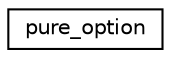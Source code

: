 digraph "Graphical Class Hierarchy"
{
 // LATEX_PDF_SIZE
  edge [fontname="Helvetica",fontsize="10",labelfontname="Helvetica",labelfontsize="10"];
  node [fontname="Helvetica",fontsize="10",shape=record];
  rankdir="LR";
  Node0 [label="pure_option",height=0.2,width=0.4,color="black", fillcolor="white", style="filled",URL="$d1/db2/bsd-getopt-long_8h.html#d7/dd3/structpure__option",tooltip=" "];
}
